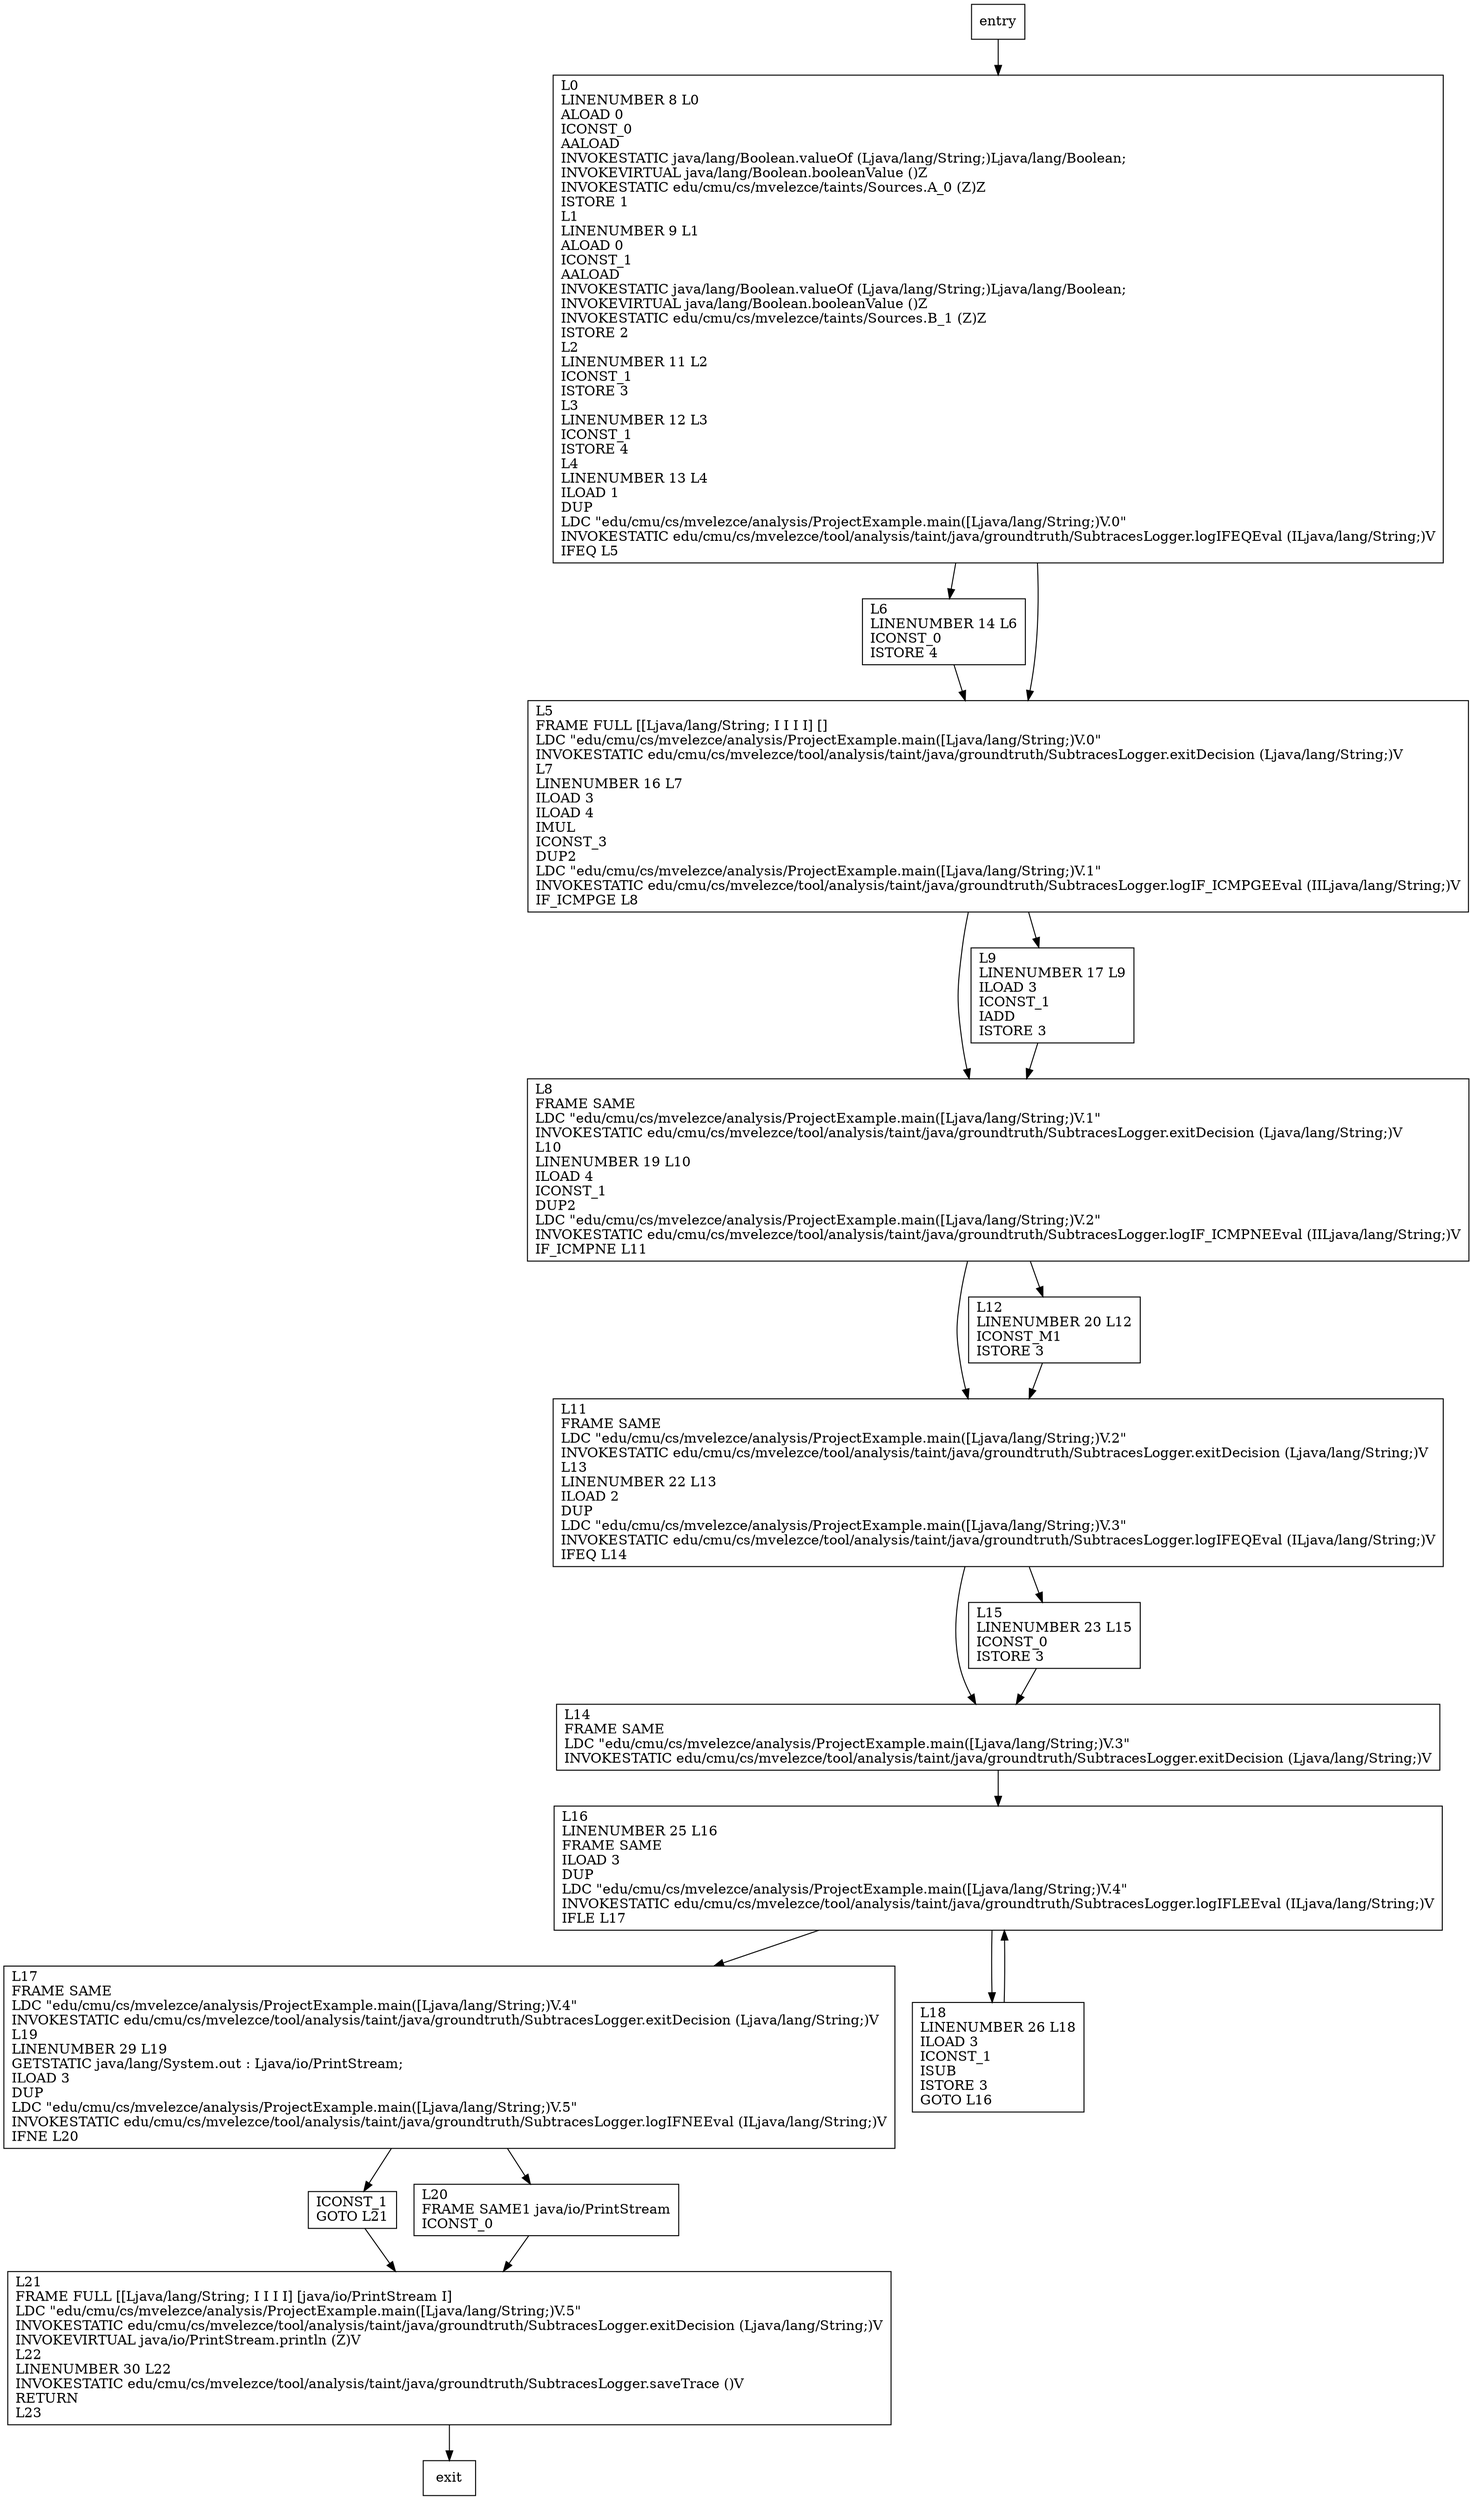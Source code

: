 digraph main {
node [shape=record];
1436266145 [label="L11\lFRAME SAME\lLDC \"edu/cmu/cs/mvelezce/analysis/ProjectExample.main([Ljava/lang/String;)V.2\"\lINVOKESTATIC edu/cmu/cs/mvelezce/tool/analysis/taint/java/groundtruth/SubtracesLogger.exitDecision (Ljava/lang/String;)V\lL13\lLINENUMBER 22 L13\lILOAD 2\lDUP\lLDC \"edu/cmu/cs/mvelezce/analysis/ProjectExample.main([Ljava/lang/String;)V.3\"\lINVOKESTATIC edu/cmu/cs/mvelezce/tool/analysis/taint/java/groundtruth/SubtracesLogger.logIFEQEval (ILjava/lang/String;)V\lIFEQ L14\l"];
364819467 [label="L6\lLINENUMBER 14 L6\lICONST_0\lISTORE 4\l"];
1870684332 [label="L17\lFRAME SAME\lLDC \"edu/cmu/cs/mvelezce/analysis/ProjectExample.main([Ljava/lang/String;)V.4\"\lINVOKESTATIC edu/cmu/cs/mvelezce/tool/analysis/taint/java/groundtruth/SubtracesLogger.exitDecision (Ljava/lang/String;)V\lL19\lLINENUMBER 29 L19\lGETSTATIC java/lang/System.out : Ljava/io/PrintStream;\lILOAD 3\lDUP\lLDC \"edu/cmu/cs/mvelezce/analysis/ProjectExample.main([Ljava/lang/String;)V.5\"\lINVOKESTATIC edu/cmu/cs/mvelezce/tool/analysis/taint/java/groundtruth/SubtracesLogger.logIFNEEval (ILjava/lang/String;)V\lIFNE L20\l"];
1925964726 [label="L14\lFRAME SAME\lLDC \"edu/cmu/cs/mvelezce/analysis/ProjectExample.main([Ljava/lang/String;)V.3\"\lINVOKESTATIC edu/cmu/cs/mvelezce/tool/analysis/taint/java/groundtruth/SubtracesLogger.exitDecision (Ljava/lang/String;)V\l"];
1712180503 [label="L21\lFRAME FULL [[Ljava/lang/String; I I I I] [java/io/PrintStream I]\lLDC \"edu/cmu/cs/mvelezce/analysis/ProjectExample.main([Ljava/lang/String;)V.5\"\lINVOKESTATIC edu/cmu/cs/mvelezce/tool/analysis/taint/java/groundtruth/SubtracesLogger.exitDecision (Ljava/lang/String;)V\lINVOKEVIRTUAL java/io/PrintStream.println (Z)V\lL22\lLINENUMBER 30 L22\lINVOKESTATIC edu/cmu/cs/mvelezce/tool/analysis/taint/java/groundtruth/SubtracesLogger.saveTrace ()V\lRETURN\lL23\l"];
465834352 [label="L5\lFRAME FULL [[Ljava/lang/String; I I I I] []\lLDC \"edu/cmu/cs/mvelezce/analysis/ProjectExample.main([Ljava/lang/String;)V.0\"\lINVOKESTATIC edu/cmu/cs/mvelezce/tool/analysis/taint/java/groundtruth/SubtracesLogger.exitDecision (Ljava/lang/String;)V\lL7\lLINENUMBER 16 L7\lILOAD 3\lILOAD 4\lIMUL\lICONST_3\lDUP2\lLDC \"edu/cmu/cs/mvelezce/analysis/ProjectExample.main([Ljava/lang/String;)V.1\"\lINVOKESTATIC edu/cmu/cs/mvelezce/tool/analysis/taint/java/groundtruth/SubtracesLogger.logIF_ICMPGEEval (IILjava/lang/String;)V\lIF_ICMPGE L8\l"];
1861188339 [label="L12\lLINENUMBER 20 L12\lICONST_M1\lISTORE 3\l"];
1843807866 [label="L15\lLINENUMBER 23 L15\lICONST_0\lISTORE 3\l"];
764789743 [label="L8\lFRAME SAME\lLDC \"edu/cmu/cs/mvelezce/analysis/ProjectExample.main([Ljava/lang/String;)V.1\"\lINVOKESTATIC edu/cmu/cs/mvelezce/tool/analysis/taint/java/groundtruth/SubtracesLogger.exitDecision (Ljava/lang/String;)V\lL10\lLINENUMBER 19 L10\lILOAD 4\lICONST_1\lDUP2\lLDC \"edu/cmu/cs/mvelezce/analysis/ProjectExample.main([Ljava/lang/String;)V.2\"\lINVOKESTATIC edu/cmu/cs/mvelezce/tool/analysis/taint/java/groundtruth/SubtracesLogger.logIF_ICMPNEEval (IILjava/lang/String;)V\lIF_ICMPNE L11\l"];
2058204648 [label="L16\lLINENUMBER 25 L16\lFRAME SAME\lILOAD 3\lDUP\lLDC \"edu/cmu/cs/mvelezce/analysis/ProjectExample.main([Ljava/lang/String;)V.4\"\lINVOKESTATIC edu/cmu/cs/mvelezce/tool/analysis/taint/java/groundtruth/SubtracesLogger.logIFLEEval (ILjava/lang/String;)V\lIFLE L17\l"];
502381892 [label="ICONST_1\lGOTO L21\l"];
1258974291 [label="L0\lLINENUMBER 8 L0\lALOAD 0\lICONST_0\lAALOAD\lINVOKESTATIC java/lang/Boolean.valueOf (Ljava/lang/String;)Ljava/lang/Boolean;\lINVOKEVIRTUAL java/lang/Boolean.booleanValue ()Z\lINVOKESTATIC edu/cmu/cs/mvelezce/taints/Sources.A_0 (Z)Z\lISTORE 1\lL1\lLINENUMBER 9 L1\lALOAD 0\lICONST_1\lAALOAD\lINVOKESTATIC java/lang/Boolean.valueOf (Ljava/lang/String;)Ljava/lang/Boolean;\lINVOKEVIRTUAL java/lang/Boolean.booleanValue ()Z\lINVOKESTATIC edu/cmu/cs/mvelezce/taints/Sources.B_1 (Z)Z\lISTORE 2\lL2\lLINENUMBER 11 L2\lICONST_1\lISTORE 3\lL3\lLINENUMBER 12 L3\lICONST_1\lISTORE 4\lL4\lLINENUMBER 13 L4\lILOAD 1\lDUP\lLDC \"edu/cmu/cs/mvelezce/analysis/ProjectExample.main([Ljava/lang/String;)V.0\"\lINVOKESTATIC edu/cmu/cs/mvelezce/tool/analysis/taint/java/groundtruth/SubtracesLogger.logIFEQEval (ILjava/lang/String;)V\lIFEQ L5\l"];
814362288 [label="L18\lLINENUMBER 26 L18\lILOAD 3\lICONST_1\lISUB\lISTORE 3\lGOTO L16\l"];
182733287 [label="L20\lFRAME SAME1 java/io/PrintStream\lICONST_0\l"];
904223482 [label="L9\lLINENUMBER 17 L9\lILOAD 3\lICONST_1\lIADD\lISTORE 3\l"];
entry;
exit;
1436266145 -> 1843807866;
1436266145 -> 1925964726;
364819467 -> 465834352;
1870684332 -> 502381892;
1870684332 -> 182733287;
1925964726 -> 2058204648;
1712180503 -> exit;
465834352 -> 764789743;
465834352 -> 904223482;
1861188339 -> 1436266145;
1843807866 -> 1925964726;
entry -> 1258974291;
764789743 -> 1436266145;
764789743 -> 1861188339;
2058204648 -> 814362288;
2058204648 -> 1870684332;
502381892 -> 1712180503;
1258974291 -> 364819467;
1258974291 -> 465834352;
814362288 -> 2058204648;
182733287 -> 1712180503;
904223482 -> 764789743;
}
